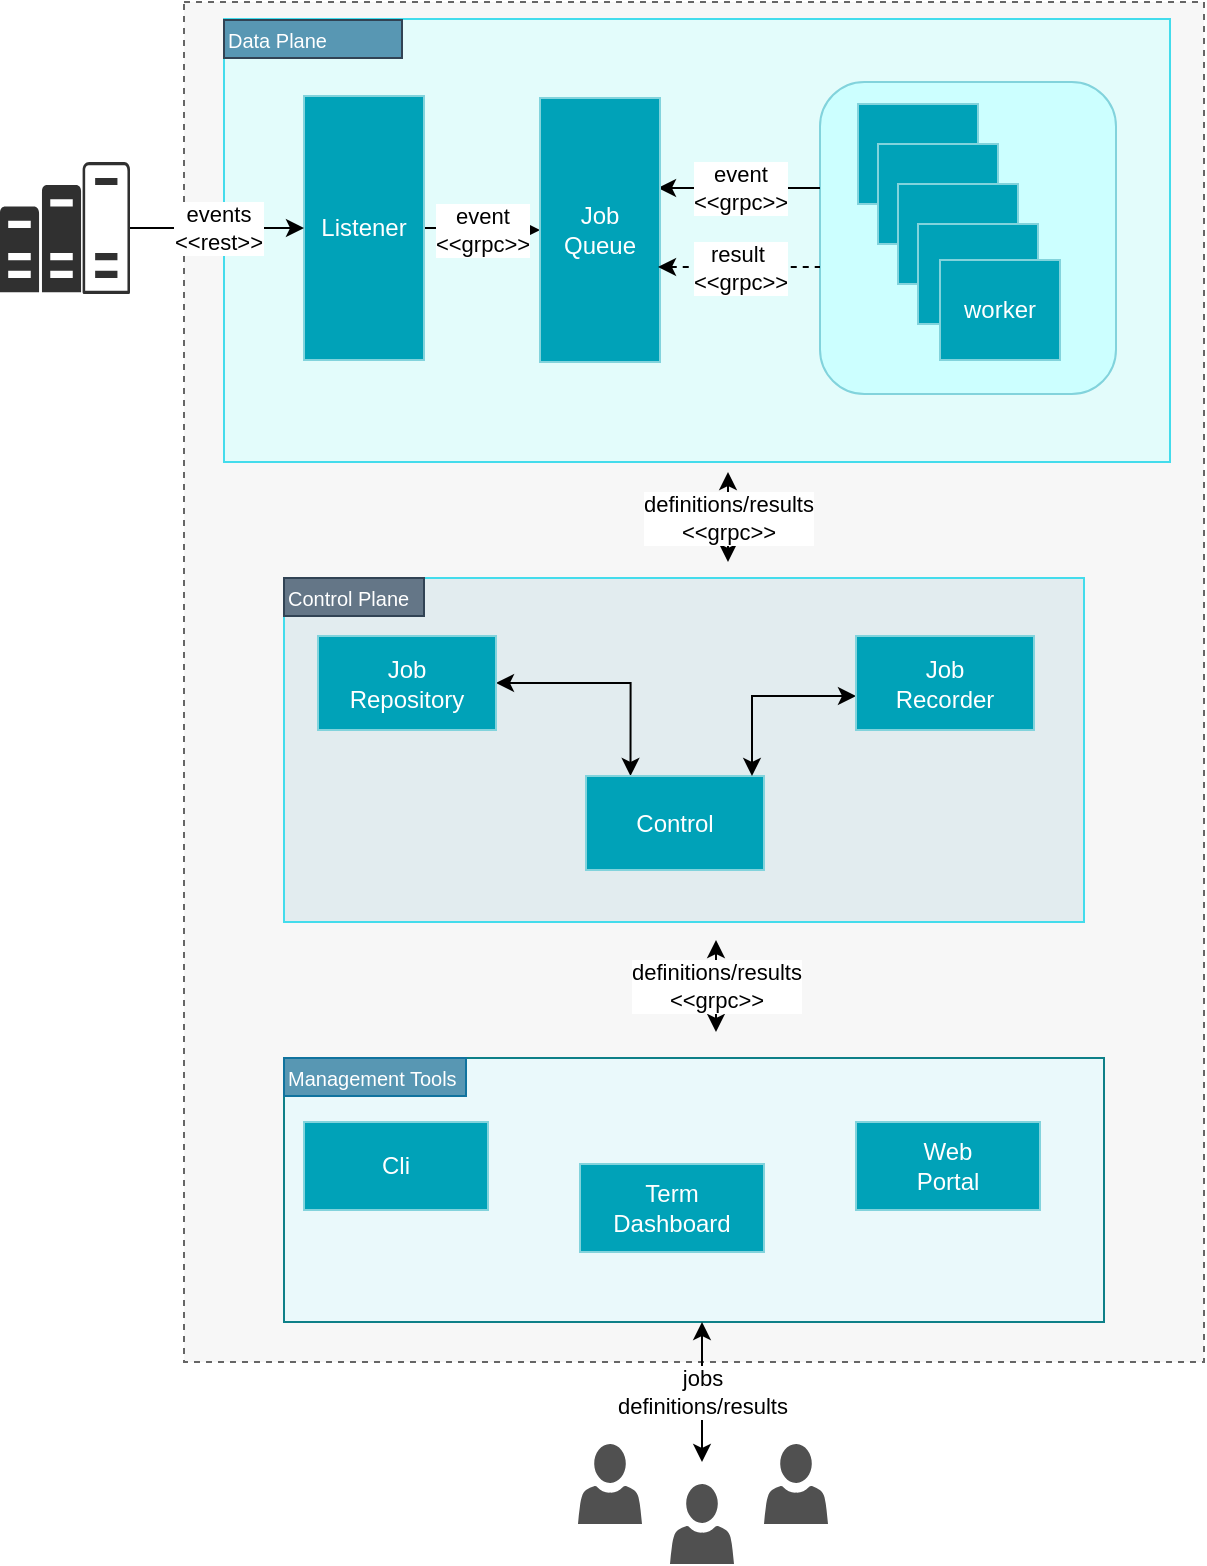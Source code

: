 <mxfile version="22.1.16" type="device" pages="3">
  <diagram name="Page-1" id="WZk79Mis1js5u0iVaJR2">
    <mxGraphModel dx="780" dy="590" grid="1" gridSize="10" guides="1" tooltips="1" connect="1" arrows="1" fold="1" page="1" pageScale="1" pageWidth="850" pageHeight="1100" math="0" shadow="0">
      <root>
        <mxCell id="0" />
        <mxCell id="1" parent="0" />
        <mxCell id="h0ygzT3zNA7kmTL6owmV-2" value="" style="rounded=0;whiteSpace=wrap;html=1;dashed=1;fillColor=#F7F7F7;fontColor=#333333;strokeColor=#666666;" parent="1" vertex="1">
          <mxGeometry x="150" y="40" width="510" height="680" as="geometry" />
        </mxCell>
        <mxCell id="wdH5l6EvP93S32GJvvEm-46" value="" style="rounded=0;whiteSpace=wrap;html=1;fillColor=#E3FCFB;strokeColor=#43DCEC;" parent="1" vertex="1">
          <mxGeometry x="170" y="48.5" width="473" height="221.5" as="geometry" />
        </mxCell>
        <mxCell id="wdH5l6EvP93S32GJvvEm-58" value="" style="rounded=1;whiteSpace=wrap;html=1;fillColor=#CCFFFF;glass=0;strokeColor=#82D3DC;" parent="1" vertex="1">
          <mxGeometry x="468" y="80" width="148" height="156" as="geometry" />
        </mxCell>
        <mxCell id="wdH5l6EvP93S32GJvvEm-47" value="" style="rounded=0;whiteSpace=wrap;html=1;fillColor=#eaf9fb;strokeColor=#0e8088;" parent="1" vertex="1">
          <mxGeometry x="200" y="568" width="410" height="132" as="geometry" />
        </mxCell>
        <mxCell id="wdH5l6EvP93S32GJvvEm-29" value="" style="rounded=0;whiteSpace=wrap;html=1;fillColor=#E2ECEF;strokeColor=#43DCEC;" parent="1" vertex="1">
          <mxGeometry x="200" y="328" width="400" height="172" as="geometry" />
        </mxCell>
        <mxCell id="wdH5l6EvP93S32GJvvEm-57" value="event&lt;br&gt;&amp;lt;&amp;lt;grpc&amp;gt;&amp;gt;" style="edgeStyle=orthogonalEdgeStyle;rounded=0;orthogonalLoop=1;jettySize=auto;html=1;" parent="1" source="wdH5l6EvP93S32GJvvEm-1" target="wdH5l6EvP93S32GJvvEm-2" edge="1">
          <mxGeometry relative="1" as="geometry" />
        </mxCell>
        <mxCell id="wdH5l6EvP93S32GJvvEm-1" value="Listener" style="rounded=0;whiteSpace=wrap;html=1;fillColor=#00A2B8;strokeColor=#82D3DC;fontColor=#ffffff;" parent="1" vertex="1">
          <mxGeometry x="210" y="87" width="60" height="132" as="geometry" />
        </mxCell>
        <mxCell id="wdH5l6EvP93S32GJvvEm-62" value="event&lt;br&gt;&amp;lt;&amp;lt;grpc&amp;gt;&amp;gt;" style="edgeStyle=orthogonalEdgeStyle;rounded=0;orthogonalLoop=1;jettySize=auto;html=1;entryX=0;entryY=0.5;entryDx=0;entryDy=0;endArrow=none;endFill=0;startArrow=classic;startFill=1;" parent="1" edge="1">
          <mxGeometry relative="1" as="geometry">
            <mxPoint x="387" y="133" as="sourcePoint" />
            <mxPoint x="468" y="133" as="targetPoint" />
          </mxGeometry>
        </mxCell>
        <mxCell id="wdH5l6EvP93S32GJvvEm-2" value="Job&lt;br&gt;Queue" style="rounded=0;whiteSpace=wrap;html=1;fillColor=#00A2B8;strokeColor=#82D3DC;fontColor=#ffffff;" parent="1" vertex="1">
          <mxGeometry x="328" y="88" width="60" height="132" as="geometry" />
        </mxCell>
        <mxCell id="wdH5l6EvP93S32GJvvEm-4" value="" style="rounded=0;whiteSpace=wrap;html=1;fillColor=#00A2B8;strokeColor=#82D3DC;fontColor=#ffffff;" parent="1" vertex="1">
          <mxGeometry x="487" y="91" width="60" height="50" as="geometry" />
        </mxCell>
        <mxCell id="wdH5l6EvP93S32GJvvEm-7" value="" style="rounded=0;whiteSpace=wrap;html=1;fillColor=#00A2B8;strokeColor=#82D3DC;fontColor=#ffffff;" parent="1" vertex="1">
          <mxGeometry x="497" y="111" width="60" height="50" as="geometry" />
        </mxCell>
        <mxCell id="wdH5l6EvP93S32GJvvEm-9" value="" style="rounded=0;whiteSpace=wrap;html=1;fillColor=#00A2B8;strokeColor=#82D3DC;fontColor=#ffffff;" parent="1" vertex="1">
          <mxGeometry x="507" y="131" width="60" height="50" as="geometry" />
        </mxCell>
        <mxCell id="wdH5l6EvP93S32GJvvEm-11" value="" style="rounded=0;whiteSpace=wrap;html=1;fillColor=#00A2B8;strokeColor=#82D3DC;fontColor=#ffffff;" parent="1" vertex="1">
          <mxGeometry x="517" y="151" width="60" height="50" as="geometry" />
        </mxCell>
        <mxCell id="wdH5l6EvP93S32GJvvEm-13" value="worker" style="rounded=0;whiteSpace=wrap;html=1;fillColor=#00A2B8;strokeColor=#82D3DC;fontColor=#ffffff;" parent="1" vertex="1">
          <mxGeometry x="528" y="169" width="60" height="50" as="geometry" />
        </mxCell>
        <mxCell id="wdH5l6EvP93S32GJvvEm-53" style="edgeStyle=orthogonalEdgeStyle;rounded=0;orthogonalLoop=1;jettySize=auto;html=1;entryX=0.25;entryY=0;entryDx=0;entryDy=0;startArrow=classic;startFill=1;" parent="1" source="wdH5l6EvP93S32GJvvEm-26" target="wdH5l6EvP93S32GJvvEm-27" edge="1">
          <mxGeometry relative="1" as="geometry" />
        </mxCell>
        <mxCell id="wdH5l6EvP93S32GJvvEm-26" value="Job&lt;br&gt;Repository" style="rounded=0;whiteSpace=wrap;html=1;fillColor=#00A2B8;strokeColor=#82D3DC;fontColor=#ffffff;" parent="1" vertex="1">
          <mxGeometry x="217" y="357" width="89" height="47" as="geometry" />
        </mxCell>
        <mxCell id="wdH5l6EvP93S32GJvvEm-27" value="Control" style="rounded=0;whiteSpace=wrap;html=1;fillColor=#00A2B8;strokeColor=#82D3DC;fontColor=#ffffff;" parent="1" vertex="1">
          <mxGeometry x="351" y="427" width="89" height="47" as="geometry" />
        </mxCell>
        <mxCell id="wdH5l6EvP93S32GJvvEm-54" style="edgeStyle=orthogonalEdgeStyle;rounded=0;orthogonalLoop=1;jettySize=auto;html=1;startArrow=classic;startFill=1;" parent="1" source="wdH5l6EvP93S32GJvvEm-28" target="wdH5l6EvP93S32GJvvEm-27" edge="1">
          <mxGeometry relative="1" as="geometry">
            <Array as="points">
              <mxPoint x="434" y="387" />
            </Array>
          </mxGeometry>
        </mxCell>
        <mxCell id="wdH5l6EvP93S32GJvvEm-28" value="Job&lt;br&gt;Recorder" style="rounded=0;whiteSpace=wrap;html=1;fillColor=#00A2B8;strokeColor=#82D3DC;fontColor=#ffffff;" parent="1" vertex="1">
          <mxGeometry x="486" y="357" width="89" height="47" as="geometry" />
        </mxCell>
        <mxCell id="wdH5l6EvP93S32GJvvEm-43" value="Cli" style="rounded=0;whiteSpace=wrap;html=1;fillColor=#00A2B8;strokeColor=#82D3DC;fontColor=#ffffff;" parent="1" vertex="1">
          <mxGeometry x="210" y="600" width="92" height="44" as="geometry" />
        </mxCell>
        <mxCell id="wdH5l6EvP93S32GJvvEm-44" value="Term&lt;br&gt;Dashboard" style="rounded=0;whiteSpace=wrap;html=1;fillColor=#00A2B8;strokeColor=#82D3DC;fontColor=#ffffff;" parent="1" vertex="1">
          <mxGeometry x="348" y="621" width="92" height="44" as="geometry" />
        </mxCell>
        <mxCell id="wdH5l6EvP93S32GJvvEm-45" value="Web &lt;br&gt;Portal" style="rounded=0;whiteSpace=wrap;html=1;fillColor=#00A2B8;strokeColor=#82D3DC;fontColor=#ffffff;" parent="1" vertex="1">
          <mxGeometry x="486" y="600" width="92" height="44" as="geometry" />
        </mxCell>
        <mxCell id="wdH5l6EvP93S32GJvvEm-48" value="Control Plane" style="rounded=0;whiteSpace=wrap;html=1;align=left;fillColor=#647687;fontColor=#ffffff;strokeColor=#314354;fontSize=10;" parent="1" vertex="1">
          <mxGeometry x="200" y="328" width="70" height="19" as="geometry" />
        </mxCell>
        <mxCell id="wdH5l6EvP93S32GJvvEm-65" value="definitions/results&lt;br style=&quot;font-size: 11px;&quot;&gt;&lt;font style=&quot;font-size: 11px;&quot;&gt;&amp;lt;&amp;lt;grpc&amp;gt;&amp;gt;&lt;/font&gt;" style="edgeStyle=elbowEdgeStyle;rounded=0;elbow=horizontal;html=1;labelBackgroundColor=#ffffff;startArrow=classic;startFill=1;startSize=6;endArrow=classic;endFill=1;endSize=6;jettySize=auto;orthogonalLoop=1;strokeWidth=1;fontSize=11;" parent="1" edge="1">
          <mxGeometry width="60" height="60" relative="1" as="geometry">
            <mxPoint x="422" y="320" as="sourcePoint" />
            <mxPoint x="422" y="275" as="targetPoint" />
          </mxGeometry>
        </mxCell>
        <mxCell id="wdH5l6EvP93S32GJvvEm-66" value="Management Tools" style="rounded=0;whiteSpace=wrap;html=1;align=left;fillColor=#5897B3;strokeColor=#10739e;fontColor=#FFFFFF;fontSize=10;" parent="1" vertex="1">
          <mxGeometry x="200" y="568" width="91" height="19" as="geometry" />
        </mxCell>
        <mxCell id="wdH5l6EvP93S32GJvvEm-67" value="definitions/results&lt;br style=&quot;font-size: 11px;&quot;&gt;&lt;font style=&quot;font-size: 11px;&quot;&gt;&amp;lt;&amp;lt;grpc&amp;gt;&amp;gt;&lt;/font&gt;" style="edgeStyle=elbowEdgeStyle;rounded=0;elbow=horizontal;html=1;labelBackgroundColor=#ffffff;startArrow=classic;startFill=1;startSize=6;endArrow=classic;endFill=1;endSize=6;jettySize=auto;orthogonalLoop=1;strokeWidth=1;fontSize=11;" parent="1" edge="1">
          <mxGeometry width="60" height="60" relative="1" as="geometry">
            <mxPoint x="416" y="555" as="sourcePoint" />
            <mxPoint x="415.5" y="509" as="targetPoint" />
          </mxGeometry>
        </mxCell>
        <mxCell id="wdH5l6EvP93S32GJvvEm-73" value="Data Plane" style="rounded=0;whiteSpace=wrap;html=1;align=left;fillColor=#5897B3;fontColor=#ffffff;strokeColor=#314354;fontSize=10;" parent="1" vertex="1">
          <mxGeometry x="170" y="49" width="89" height="19" as="geometry" />
        </mxCell>
        <mxCell id="wdH5l6EvP93S32GJvvEm-75" value="" style="sketch=0;pointerEvents=1;shadow=0;dashed=0;html=1;strokeColor=none;labelPosition=center;verticalLabelPosition=bottom;verticalAlign=top;align=center;fillColor=#303030;shape=mxgraph.mscae.oms.capacity" parent="1" vertex="1">
          <mxGeometry x="58" y="120" width="65" height="66" as="geometry" />
        </mxCell>
        <mxCell id="wdH5l6EvP93S32GJvvEm-77" value="" style="sketch=0;pointerEvents=1;shadow=0;dashed=0;html=1;strokeColor=none;labelPosition=center;verticalLabelPosition=bottom;verticalAlign=top;align=center;fillColor=#505050;shape=mxgraph.mscae.intune.account_portal" parent="1" vertex="1">
          <mxGeometry x="393" y="781" width="32" height="40" as="geometry" />
        </mxCell>
        <mxCell id="wdH5l6EvP93S32GJvvEm-79" value="" style="sketch=0;pointerEvents=1;shadow=0;dashed=0;html=1;strokeColor=none;labelPosition=center;verticalLabelPosition=bottom;verticalAlign=top;align=center;fillColor=#505050;shape=mxgraph.mscae.intune.account_portal" parent="1" vertex="1">
          <mxGeometry x="440" y="761" width="32" height="40" as="geometry" />
        </mxCell>
        <mxCell id="wdH5l6EvP93S32GJvvEm-80" value="" style="sketch=0;pointerEvents=1;shadow=0;dashed=0;html=1;strokeColor=none;labelPosition=center;verticalLabelPosition=bottom;verticalAlign=top;align=center;fillColor=#505050;shape=mxgraph.mscae.intune.account_portal" parent="1" vertex="1">
          <mxGeometry x="347" y="761" width="32" height="40" as="geometry" />
        </mxCell>
        <mxCell id="wdH5l6EvP93S32GJvvEm-85" value="jobs &lt;br style=&quot;font-size: 11px;&quot;&gt;definitions/results" style="edgeStyle=elbowEdgeStyle;rounded=0;elbow=vertical;html=1;labelBackgroundColor=#ffffff;startArrow=classic;startFill=1;startSize=6;endArrow=classic;endFill=1;endSize=6;jettySize=auto;orthogonalLoop=1;strokeWidth=1;fontSize=11;" parent="1" edge="1">
          <mxGeometry width="60" height="60" relative="1" as="geometry">
            <mxPoint x="409" y="770" as="sourcePoint" />
            <mxPoint x="409" y="700" as="targetPoint" />
          </mxGeometry>
        </mxCell>
        <mxCell id="wdH5l6EvP93S32GJvvEm-95" value="result&amp;nbsp;&lt;br&gt;&amp;lt;&amp;lt;grpc&amp;gt;&amp;gt;" style="edgeStyle=orthogonalEdgeStyle;rounded=0;orthogonalLoop=1;jettySize=auto;html=1;entryX=0;entryY=0.5;entryDx=0;entryDy=0;endArrow=none;endFill=0;startArrow=classic;startFill=1;dashed=1;" parent="1" edge="1">
          <mxGeometry relative="1" as="geometry">
            <mxPoint x="387" y="172.5" as="sourcePoint" />
            <mxPoint x="468" y="172.5" as="targetPoint" />
          </mxGeometry>
        </mxCell>
        <mxCell id="HcU0hM947xXHgbtGifDZ-4" value="events&lt;br&gt;&amp;lt;&amp;lt;rest&amp;gt;&amp;gt;" style="endArrow=classic;html=1;rounded=0;exitX=1;exitY=0.5;exitDx=0;exitDy=0;exitPerimeter=0;" parent="1" source="wdH5l6EvP93S32GJvvEm-75" target="wdH5l6EvP93S32GJvvEm-1" edge="1">
          <mxGeometry width="50" height="50" relative="1" as="geometry">
            <mxPoint x="60" y="140" as="sourcePoint" />
            <mxPoint x="110" y="90" as="targetPoint" />
          </mxGeometry>
        </mxCell>
      </root>
    </mxGraphModel>
  </diagram>
  <diagram id="Svu_nCRkyV6J1jdLz2wC" name="Page-2">
    <mxGraphModel dx="780" dy="590" grid="1" gridSize="10" guides="1" tooltips="1" connect="1" arrows="1" fold="1" page="1" pageScale="1" pageWidth="850" pageHeight="1100" math="0" shadow="0">
      <root>
        <mxCell id="0" />
        <mxCell id="1" parent="0" />
        <mxCell id="L_-vHprYVyh-Pi8YY-TG-3" value="GO 1.21" style="rounded=0;whiteSpace=wrap;html=1;fillColor=#dae8fc;strokeColor=#6c8ebf;fontSize=18;fontFamily=Helvetica;fontStyle=0" vertex="1" parent="1">
          <mxGeometry x="60" y="370" width="380" height="40" as="geometry" />
        </mxCell>
        <mxCell id="L_-vHprYVyh-Pi8YY-TG-5" value="Grpc" style="rounded=0;whiteSpace=wrap;html=1;fillColor=#d5e8d4;strokeColor=#82b366;fontSize=18;fontFamily=Helvetica;fontStyle=0" vertex="1" parent="1">
          <mxGeometry x="60" y="290" width="120" height="40" as="geometry" />
        </mxCell>
        <mxCell id="L_-vHprYVyh-Pi8YY-TG-6" value="Gorilla.Mux" style="rounded=0;whiteSpace=wrap;html=1;fillColor=#d5e8d4;strokeColor=#82b366;fontSize=18;fontFamily=Helvetica;fontStyle=0" vertex="1" parent="1">
          <mxGeometry x="180" y="290" width="120" height="40" as="geometry" />
        </mxCell>
        <mxCell id="L_-vHprYVyh-Pi8YY-TG-7" value="BBolt DB" style="rounded=0;whiteSpace=wrap;html=1;fillColor=#d5e8d4;strokeColor=#82b366;fontSize=18;fontFamily=Helvetica;fontStyle=0" vertex="1" parent="1">
          <mxGeometry x="60" y="330" width="120" height="40" as="geometry" />
        </mxCell>
        <mxCell id="L_-vHprYVyh-Pi8YY-TG-8" value="Otel" style="rounded=0;whiteSpace=wrap;html=1;fillColor=#e1d5e7;strokeColor=#9673a6;fontSize=18;fontFamily=Helvetica;fontStyle=0" vertex="1" parent="1">
          <mxGeometry x="300" y="261" width="70" height="109" as="geometry" />
        </mxCell>
        <mxCell id="L_-vHprYVyh-Pi8YY-TG-9" value="Zerolog" style="rounded=0;whiteSpace=wrap;html=1;fillColor=#e1d5e7;strokeColor=#9673a6;fontSize=18;fontFamily=Helvetica;fontStyle=0" vertex="1" parent="1">
          <mxGeometry x="370" y="261.5" width="70" height="109" as="geometry" />
        </mxCell>
        <mxCell id="L_-vHprYVyh-Pi8YY-TG-10" value="Wazero" style="rounded=0;whiteSpace=wrap;html=1;fillColor=#d5e8d4;strokeColor=#82b366;fontSize=18;fontFamily=Helvetica;fontStyle=0" vertex="1" parent="1">
          <mxGeometry x="180" y="330" width="120" height="40" as="geometry" />
        </mxCell>
        <mxCell id="L_-vHprYVyh-Pi8YY-TG-11" value="TView" style="rounded=0;whiteSpace=wrap;html=1;fillColor=#d5e8d4;strokeColor=#82b366;fontSize=18;fontFamily=Helvetica;fontStyle=0" vertex="1" parent="1">
          <mxGeometry x="60" y="261" width="120" height="29" as="geometry" />
        </mxCell>
        <mxCell id="L_-vHprYVyh-Pi8YY-TG-12" value="Goico Framework" style="rounded=0;whiteSpace=wrap;html=1;fillColor=#ffe6cc;strokeColor=#d79b00;fontSize=18;fontFamily=Helvetica;fontStyle=0" vertex="1" parent="1">
          <mxGeometry x="60" y="201" width="380" height="60" as="geometry" />
        </mxCell>
        <mxCell id="L_-vHprYVyh-Pi8YY-TG-13" value="Services" style="rounded=0;whiteSpace=wrap;html=1;fillColor=#f8cecc;strokeColor=#b85450;fontSize=18;fontFamily=Helvetica;fontStyle=0" vertex="1" parent="1">
          <mxGeometry x="61" y="141" width="219" height="60" as="geometry" />
        </mxCell>
        <mxCell id="L_-vHprYVyh-Pi8YY-TG-14" value="CMD" style="rounded=0;whiteSpace=wrap;html=1;fillColor=#d5e8d4;strokeColor=#82b366;fontSize=18;fontFamily=Helvetica;fontStyle=0" vertex="1" parent="1">
          <mxGeometry x="180" y="261" width="120" height="29" as="geometry" />
        </mxCell>
        <mxCell id="L_-vHprYVyh-Pi8YY-TG-15" value="Admin Tools" style="rounded=0;whiteSpace=wrap;html=1;fillColor=#f8cecc;strokeColor=#b85450;fontSize=18;fontFamily=Helvetica;fontStyle=0" vertex="1" parent="1">
          <mxGeometry x="280" y="141" width="160" height="60" as="geometry" />
        </mxCell>
      </root>
    </mxGraphModel>
  </diagram>
  <diagram id="iMsly1kVrbevSQ5clbe8" name="Page-3">
    <mxGraphModel dx="780" dy="590" grid="1" gridSize="10" guides="1" tooltips="1" connect="1" arrows="1" fold="1" page="1" pageScale="1" pageWidth="850" pageHeight="1100" math="0" shadow="0">
      <root>
        <mxCell id="0" />
        <mxCell id="1" parent="0" />
        <mxCell id="QbpytwBjE6BO_EtpEexZ-1" value="Go" style="rounded=0;whiteSpace=wrap;html=1;fillColor=#dae8fc;strokeColor=#6c8ebf;fontSize=18;fontFamily=Helvetica;fontStyle=0" vertex="1" parent="1">
          <mxGeometry x="60" y="370" width="380" height="40" as="geometry" />
        </mxCell>
        <mxCell id="QbpytwBjE6BO_EtpEexZ-2" value="Grpc" style="rounded=0;whiteSpace=wrap;html=1;fillColor=#d5e8d4;strokeColor=#82b366;fontSize=18;fontFamily=Helvetica;fontStyle=0" vertex="1" parent="1">
          <mxGeometry x="60" y="290" width="120" height="40" as="geometry" />
        </mxCell>
        <mxCell id="QbpytwBjE6BO_EtpEexZ-3" value="Gorilla.Mux" style="rounded=0;whiteSpace=wrap;html=1;fillColor=#d5e8d4;strokeColor=#82b366;fontSize=18;fontFamily=Helvetica;fontStyle=0" vertex="1" parent="1">
          <mxGeometry x="180" y="290" width="120" height="40" as="geometry" />
        </mxCell>
        <mxCell id="QbpytwBjE6BO_EtpEexZ-4" value="BBolt DB" style="rounded=0;whiteSpace=wrap;html=1;fillColor=#d5e8d4;strokeColor=#82b366;fontSize=18;fontFamily=Helvetica;fontStyle=0" vertex="1" parent="1">
          <mxGeometry x="60" y="330" width="120" height="40" as="geometry" />
        </mxCell>
        <mxCell id="QbpytwBjE6BO_EtpEexZ-5" value="Otel" style="rounded=0;whiteSpace=wrap;html=1;fillColor=#e1d5e7;strokeColor=#9673a6;fontSize=18;fontFamily=Helvetica;fontStyle=0" vertex="1" parent="1">
          <mxGeometry x="300" y="261" width="70" height="109" as="geometry" />
        </mxCell>
        <mxCell id="QbpytwBjE6BO_EtpEexZ-6" value="Zerolog" style="rounded=0;whiteSpace=wrap;html=1;fillColor=#e1d5e7;strokeColor=#9673a6;fontSize=18;fontFamily=Helvetica;fontStyle=0" vertex="1" parent="1">
          <mxGeometry x="370" y="261.5" width="70" height="109" as="geometry" />
        </mxCell>
        <mxCell id="QbpytwBjE6BO_EtpEexZ-8" value="TView" style="rounded=0;whiteSpace=wrap;html=1;fillColor=#d5e8d4;strokeColor=#82b366;fontSize=18;fontFamily=Helvetica;fontStyle=0" vertex="1" parent="1">
          <mxGeometry x="60" y="261" width="120" height="29" as="geometry" />
        </mxCell>
        <mxCell id="QbpytwBjE6BO_EtpEexZ-9" value="Goico Framework" style="rounded=0;whiteSpace=wrap;html=1;fillColor=#ffe6cc;strokeColor=#d79b00;fontSize=18;fontFamily=Helvetica;fontStyle=0" vertex="1" parent="1">
          <mxGeometry x="60" y="201" width="380" height="60" as="geometry" />
        </mxCell>
        <mxCell id="QbpytwBjE6BO_EtpEexZ-10" value="Services" style="rounded=0;whiteSpace=wrap;html=1;fillColor=#f8cecc;strokeColor=#b85450;fontSize=18;fontFamily=Helvetica;fontStyle=0" vertex="1" parent="1">
          <mxGeometry x="60" y="141" width="220" height="60" as="geometry" />
        </mxCell>
        <mxCell id="QbpytwBjE6BO_EtpEexZ-11" value="CMD" style="rounded=0;whiteSpace=wrap;html=1;fillColor=#d5e8d4;strokeColor=#82b366;fontSize=18;fontFamily=Helvetica;fontStyle=0" vertex="1" parent="1">
          <mxGeometry x="180" y="261" width="120" height="29" as="geometry" />
        </mxCell>
        <mxCell id="QbpytwBjE6BO_EtpEexZ-12" value="Admin Tools" style="rounded=0;whiteSpace=wrap;html=1;fillColor=#f8cecc;strokeColor=#b85450;fontSize=18;fontFamily=Helvetica;fontStyle=0" vertex="1" parent="1">
          <mxGeometry x="280" y="141" width="160" height="60" as="geometry" />
        </mxCell>
        <mxCell id="QbpytwBjE6BO_EtpEexZ-18" value="" style="group" vertex="1" connectable="0" parent="1">
          <mxGeometry x="180" y="330" width="120" height="40" as="geometry" />
        </mxCell>
        <mxCell id="QbpytwBjE6BO_EtpEexZ-14" value="" style="rounded=0;whiteSpace=wrap;html=1;fillColor=none;strokeColor=#82B366;" vertex="1" parent="QbpytwBjE6BO_EtpEexZ-18">
          <mxGeometry width="120" height="40" as="geometry" />
        </mxCell>
        <mxCell id="QbpytwBjE6BO_EtpEexZ-16" value="" style="group" vertex="1" connectable="0" parent="QbpytwBjE6BO_EtpEexZ-18">
          <mxGeometry width="120" height="40" as="geometry" />
        </mxCell>
        <mxCell id="QbpytwBjE6BO_EtpEexZ-7" value="Wasm" style="rounded=0;whiteSpace=wrap;html=1;fillColor=#d5e8d4;strokeColor=none;fontSize=18;fontFamily=Helvetica;fontStyle=0" vertex="1" parent="QbpytwBjE6BO_EtpEexZ-16">
          <mxGeometry width="120" height="20" as="geometry" />
        </mxCell>
        <mxCell id="QbpytwBjE6BO_EtpEexZ-13" value="Wazero" style="rounded=0;whiteSpace=wrap;html=1;fillColor=#d5e8d4;strokeColor=none;fontSize=18;fontFamily=Helvetica;fontStyle=0" vertex="1" parent="QbpytwBjE6BO_EtpEexZ-16">
          <mxGeometry y="20" width="120" height="20" as="geometry" />
        </mxCell>
        <mxCell id="QbpytwBjE6BO_EtpEexZ-15" value="" style="endArrow=none;html=1;rounded=0;strokeWidth=2;exitX=0;exitY=0;exitDx=0;exitDy=0;entryX=1;entryY=0;entryDx=0;entryDy=0;strokeColor=#82B366;dashed=1;" edge="1" parent="QbpytwBjE6BO_EtpEexZ-16">
          <mxGeometry width="50" height="50" relative="1" as="geometry">
            <mxPoint y="21" as="sourcePoint" />
            <mxPoint x="120" y="21" as="targetPoint" />
          </mxGeometry>
        </mxCell>
      </root>
    </mxGraphModel>
  </diagram>
</mxfile>
